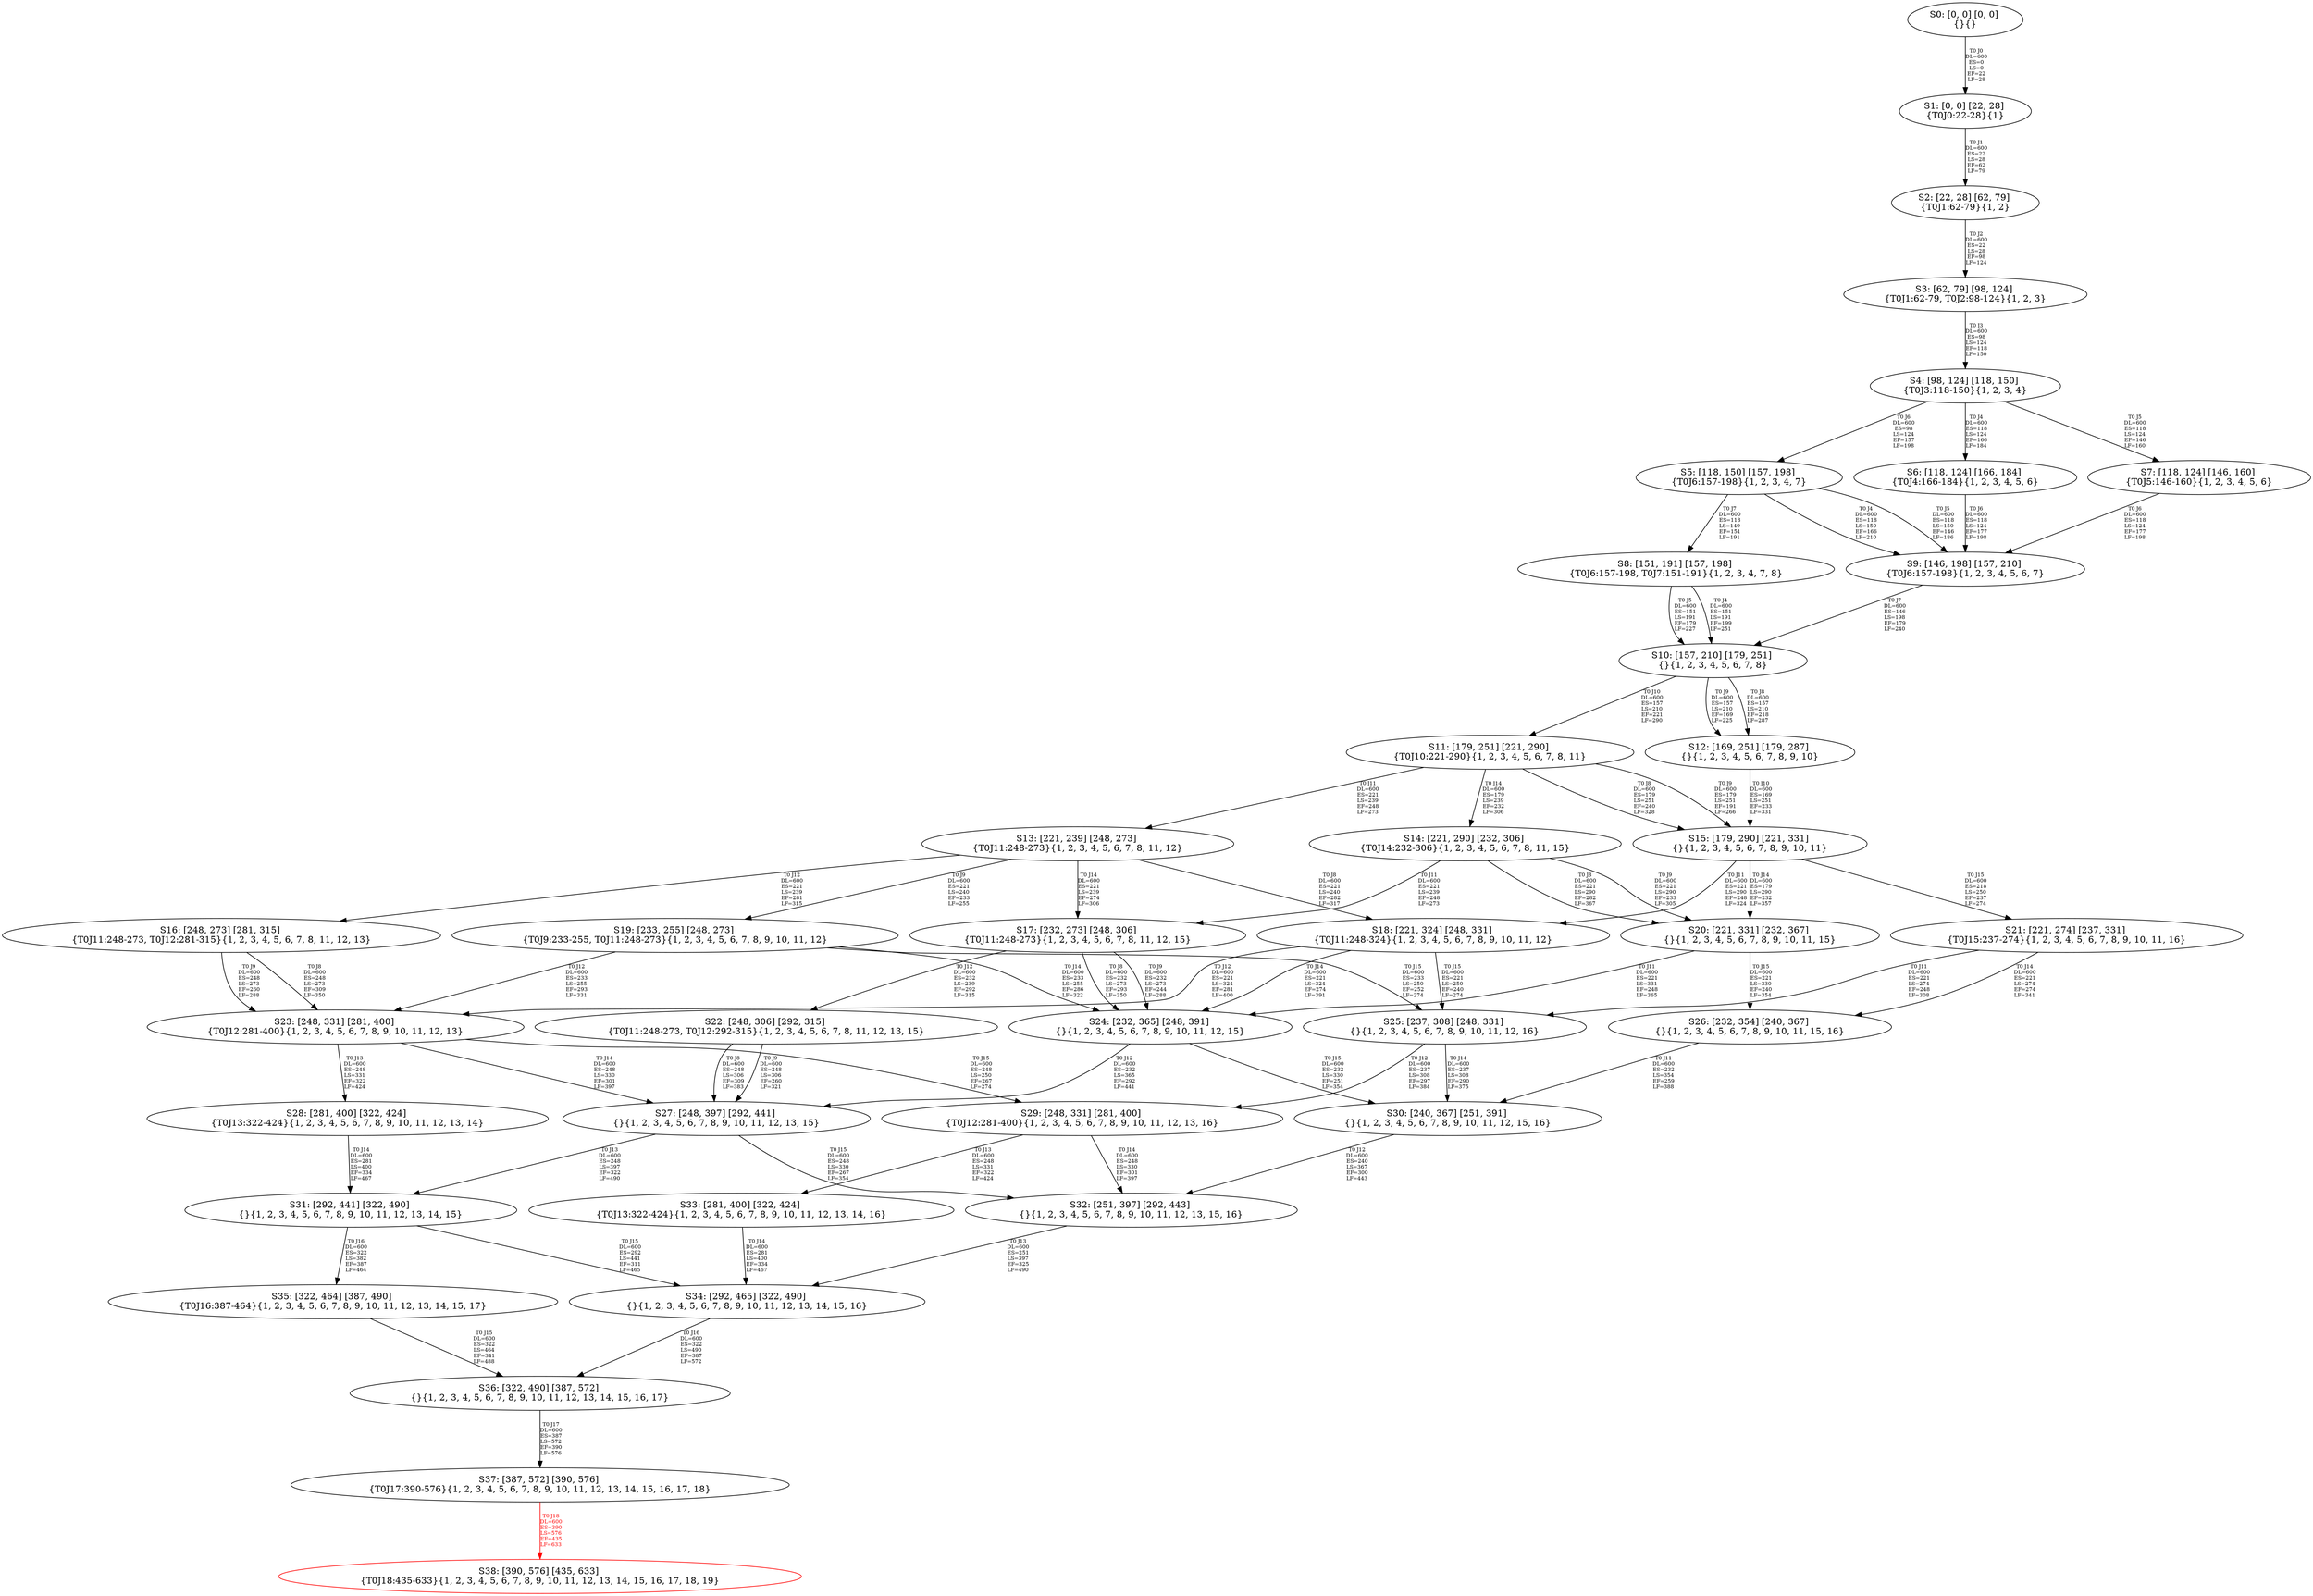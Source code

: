 digraph {
	S0[label="S0: [0, 0] [0, 0] \n{}{}"];
	S1[label="S1: [0, 0] [22, 28] \n{T0J0:22-28}{1}"];
	S2[label="S2: [22, 28] [62, 79] \n{T0J1:62-79}{1, 2}"];
	S3[label="S3: [62, 79] [98, 124] \n{T0J1:62-79, T0J2:98-124}{1, 2, 3}"];
	S4[label="S4: [98, 124] [118, 150] \n{T0J3:118-150}{1, 2, 3, 4}"];
	S5[label="S5: [118, 150] [157, 198] \n{T0J6:157-198}{1, 2, 3, 4, 7}"];
	S6[label="S6: [118, 124] [166, 184] \n{T0J4:166-184}{1, 2, 3, 4, 5, 6}"];
	S7[label="S7: [118, 124] [146, 160] \n{T0J5:146-160}{1, 2, 3, 4, 5, 6}"];
	S8[label="S8: [151, 191] [157, 198] \n{T0J6:157-198, T0J7:151-191}{1, 2, 3, 4, 7, 8}"];
	S9[label="S9: [146, 198] [157, 210] \n{T0J6:157-198}{1, 2, 3, 4, 5, 6, 7}"];
	S10[label="S10: [157, 210] [179, 251] \n{}{1, 2, 3, 4, 5, 6, 7, 8}"];
	S11[label="S11: [179, 251] [221, 290] \n{T0J10:221-290}{1, 2, 3, 4, 5, 6, 7, 8, 11}"];
	S12[label="S12: [169, 251] [179, 287] \n{}{1, 2, 3, 4, 5, 6, 7, 8, 9, 10}"];
	S13[label="S13: [221, 239] [248, 273] \n{T0J11:248-273}{1, 2, 3, 4, 5, 6, 7, 8, 11, 12}"];
	S14[label="S14: [221, 290] [232, 306] \n{T0J14:232-306}{1, 2, 3, 4, 5, 6, 7, 8, 11, 15}"];
	S15[label="S15: [179, 290] [221, 331] \n{}{1, 2, 3, 4, 5, 6, 7, 8, 9, 10, 11}"];
	S16[label="S16: [248, 273] [281, 315] \n{T0J11:248-273, T0J12:281-315}{1, 2, 3, 4, 5, 6, 7, 8, 11, 12, 13}"];
	S17[label="S17: [232, 273] [248, 306] \n{T0J11:248-273}{1, 2, 3, 4, 5, 6, 7, 8, 11, 12, 15}"];
	S18[label="S18: [221, 324] [248, 331] \n{T0J11:248-324}{1, 2, 3, 4, 5, 6, 7, 8, 9, 10, 11, 12}"];
	S19[label="S19: [233, 255] [248, 273] \n{T0J9:233-255, T0J11:248-273}{1, 2, 3, 4, 5, 6, 7, 8, 9, 10, 11, 12}"];
	S20[label="S20: [221, 331] [232, 367] \n{}{1, 2, 3, 4, 5, 6, 7, 8, 9, 10, 11, 15}"];
	S21[label="S21: [221, 274] [237, 331] \n{T0J15:237-274}{1, 2, 3, 4, 5, 6, 7, 8, 9, 10, 11, 16}"];
	S22[label="S22: [248, 306] [292, 315] \n{T0J11:248-273, T0J12:292-315}{1, 2, 3, 4, 5, 6, 7, 8, 11, 12, 13, 15}"];
	S23[label="S23: [248, 331] [281, 400] \n{T0J12:281-400}{1, 2, 3, 4, 5, 6, 7, 8, 9, 10, 11, 12, 13}"];
	S24[label="S24: [232, 365] [248, 391] \n{}{1, 2, 3, 4, 5, 6, 7, 8, 9, 10, 11, 12, 15}"];
	S25[label="S25: [237, 308] [248, 331] \n{}{1, 2, 3, 4, 5, 6, 7, 8, 9, 10, 11, 12, 16}"];
	S26[label="S26: [232, 354] [240, 367] \n{}{1, 2, 3, 4, 5, 6, 7, 8, 9, 10, 11, 15, 16}"];
	S27[label="S27: [248, 397] [292, 441] \n{}{1, 2, 3, 4, 5, 6, 7, 8, 9, 10, 11, 12, 13, 15}"];
	S28[label="S28: [281, 400] [322, 424] \n{T0J13:322-424}{1, 2, 3, 4, 5, 6, 7, 8, 9, 10, 11, 12, 13, 14}"];
	S29[label="S29: [248, 331] [281, 400] \n{T0J12:281-400}{1, 2, 3, 4, 5, 6, 7, 8, 9, 10, 11, 12, 13, 16}"];
	S30[label="S30: [240, 367] [251, 391] \n{}{1, 2, 3, 4, 5, 6, 7, 8, 9, 10, 11, 12, 15, 16}"];
	S31[label="S31: [292, 441] [322, 490] \n{}{1, 2, 3, 4, 5, 6, 7, 8, 9, 10, 11, 12, 13, 14, 15}"];
	S32[label="S32: [251, 397] [292, 443] \n{}{1, 2, 3, 4, 5, 6, 7, 8, 9, 10, 11, 12, 13, 15, 16}"];
	S33[label="S33: [281, 400] [322, 424] \n{T0J13:322-424}{1, 2, 3, 4, 5, 6, 7, 8, 9, 10, 11, 12, 13, 14, 16}"];
	S34[label="S34: [292, 465] [322, 490] \n{}{1, 2, 3, 4, 5, 6, 7, 8, 9, 10, 11, 12, 13, 14, 15, 16}"];
	S35[label="S35: [322, 464] [387, 490] \n{T0J16:387-464}{1, 2, 3, 4, 5, 6, 7, 8, 9, 10, 11, 12, 13, 14, 15, 17}"];
	S36[label="S36: [322, 490] [387, 572] \n{}{1, 2, 3, 4, 5, 6, 7, 8, 9, 10, 11, 12, 13, 14, 15, 16, 17}"];
	S37[label="S37: [387, 572] [390, 576] \n{T0J17:390-576}{1, 2, 3, 4, 5, 6, 7, 8, 9, 10, 11, 12, 13, 14, 15, 16, 17, 18}"];
	S38[label="S38: [390, 576] [435, 633] \n{T0J18:435-633}{1, 2, 3, 4, 5, 6, 7, 8, 9, 10, 11, 12, 13, 14, 15, 16, 17, 18, 19}"];
	S0 -> S1[label="T0 J0\nDL=600\nES=0\nLS=0\nEF=22\nLF=28",fontsize=8];
	S1 -> S2[label="T0 J1\nDL=600\nES=22\nLS=28\nEF=62\nLF=79",fontsize=8];
	S2 -> S3[label="T0 J2\nDL=600\nES=22\nLS=28\nEF=98\nLF=124",fontsize=8];
	S3 -> S4[label="T0 J3\nDL=600\nES=98\nLS=124\nEF=118\nLF=150",fontsize=8];
	S4 -> S6[label="T0 J4\nDL=600\nES=118\nLS=124\nEF=166\nLF=184",fontsize=8];
	S4 -> S7[label="T0 J5\nDL=600\nES=118\nLS=124\nEF=146\nLF=160",fontsize=8];
	S4 -> S5[label="T0 J6\nDL=600\nES=98\nLS=124\nEF=157\nLF=198",fontsize=8];
	S5 -> S9[label="T0 J4\nDL=600\nES=118\nLS=150\nEF=166\nLF=210",fontsize=8];
	S5 -> S9[label="T0 J5\nDL=600\nES=118\nLS=150\nEF=146\nLF=186",fontsize=8];
	S5 -> S8[label="T0 J7\nDL=600\nES=118\nLS=149\nEF=151\nLF=191",fontsize=8];
	S6 -> S9[label="T0 J6\nDL=600\nES=118\nLS=124\nEF=177\nLF=198",fontsize=8];
	S7 -> S9[label="T0 J6\nDL=600\nES=118\nLS=124\nEF=177\nLF=198",fontsize=8];
	S8 -> S10[label="T0 J4\nDL=600\nES=151\nLS=191\nEF=199\nLF=251",fontsize=8];
	S8 -> S10[label="T0 J5\nDL=600\nES=151\nLS=191\nEF=179\nLF=227",fontsize=8];
	S9 -> S10[label="T0 J7\nDL=600\nES=146\nLS=198\nEF=179\nLF=240",fontsize=8];
	S10 -> S12[label="T0 J8\nDL=600\nES=157\nLS=210\nEF=218\nLF=287",fontsize=8];
	S10 -> S12[label="T0 J9\nDL=600\nES=157\nLS=210\nEF=169\nLF=225",fontsize=8];
	S10 -> S11[label="T0 J10\nDL=600\nES=157\nLS=210\nEF=221\nLF=290",fontsize=8];
	S11 -> S15[label="T0 J8\nDL=600\nES=179\nLS=251\nEF=240\nLF=328",fontsize=8];
	S11 -> S15[label="T0 J9\nDL=600\nES=179\nLS=251\nEF=191\nLF=266",fontsize=8];
	S11 -> S13[label="T0 J11\nDL=600\nES=221\nLS=239\nEF=248\nLF=273",fontsize=8];
	S11 -> S14[label="T0 J14\nDL=600\nES=179\nLS=239\nEF=232\nLF=306",fontsize=8];
	S12 -> S15[label="T0 J10\nDL=600\nES=169\nLS=251\nEF=233\nLF=331",fontsize=8];
	S13 -> S18[label="T0 J8\nDL=600\nES=221\nLS=240\nEF=282\nLF=317",fontsize=8];
	S13 -> S19[label="T0 J9\nDL=600\nES=221\nLS=240\nEF=233\nLF=255",fontsize=8];
	S13 -> S16[label="T0 J12\nDL=600\nES=221\nLS=239\nEF=281\nLF=315",fontsize=8];
	S13 -> S17[label="T0 J14\nDL=600\nES=221\nLS=239\nEF=274\nLF=306",fontsize=8];
	S14 -> S20[label="T0 J8\nDL=600\nES=221\nLS=290\nEF=282\nLF=367",fontsize=8];
	S14 -> S20[label="T0 J9\nDL=600\nES=221\nLS=290\nEF=233\nLF=305",fontsize=8];
	S14 -> S17[label="T0 J11\nDL=600\nES=221\nLS=239\nEF=248\nLF=273",fontsize=8];
	S15 -> S18[label="T0 J11\nDL=600\nES=221\nLS=290\nEF=248\nLF=324",fontsize=8];
	S15 -> S20[label="T0 J14\nDL=600\nES=179\nLS=290\nEF=232\nLF=357",fontsize=8];
	S15 -> S21[label="T0 J15\nDL=600\nES=218\nLS=250\nEF=237\nLF=274",fontsize=8];
	S16 -> S23[label="T0 J8\nDL=600\nES=248\nLS=273\nEF=309\nLF=350",fontsize=8];
	S16 -> S23[label="T0 J9\nDL=600\nES=248\nLS=273\nEF=260\nLF=288",fontsize=8];
	S17 -> S24[label="T0 J8\nDL=600\nES=232\nLS=273\nEF=293\nLF=350",fontsize=8];
	S17 -> S24[label="T0 J9\nDL=600\nES=232\nLS=273\nEF=244\nLF=288",fontsize=8];
	S17 -> S22[label="T0 J12\nDL=600\nES=232\nLS=239\nEF=292\nLF=315",fontsize=8];
	S18 -> S23[label="T0 J12\nDL=600\nES=221\nLS=324\nEF=281\nLF=400",fontsize=8];
	S18 -> S24[label="T0 J14\nDL=600\nES=221\nLS=324\nEF=274\nLF=391",fontsize=8];
	S18 -> S25[label="T0 J15\nDL=600\nES=221\nLS=250\nEF=240\nLF=274",fontsize=8];
	S19 -> S23[label="T0 J12\nDL=600\nES=233\nLS=255\nEF=293\nLF=331",fontsize=8];
	S19 -> S24[label="T0 J14\nDL=600\nES=233\nLS=255\nEF=286\nLF=322",fontsize=8];
	S19 -> S25[label="T0 J15\nDL=600\nES=233\nLS=250\nEF=252\nLF=274",fontsize=8];
	S20 -> S24[label="T0 J11\nDL=600\nES=221\nLS=331\nEF=248\nLF=365",fontsize=8];
	S20 -> S26[label="T0 J15\nDL=600\nES=221\nLS=330\nEF=240\nLF=354",fontsize=8];
	S21 -> S25[label="T0 J11\nDL=600\nES=221\nLS=274\nEF=248\nLF=308",fontsize=8];
	S21 -> S26[label="T0 J14\nDL=600\nES=221\nLS=274\nEF=274\nLF=341",fontsize=8];
	S22 -> S27[label="T0 J8\nDL=600\nES=248\nLS=306\nEF=309\nLF=383",fontsize=8];
	S22 -> S27[label="T0 J9\nDL=600\nES=248\nLS=306\nEF=260\nLF=321",fontsize=8];
	S23 -> S28[label="T0 J13\nDL=600\nES=248\nLS=331\nEF=322\nLF=424",fontsize=8];
	S23 -> S27[label="T0 J14\nDL=600\nES=248\nLS=330\nEF=301\nLF=397",fontsize=8];
	S23 -> S29[label="T0 J15\nDL=600\nES=248\nLS=250\nEF=267\nLF=274",fontsize=8];
	S24 -> S27[label="T0 J12\nDL=600\nES=232\nLS=365\nEF=292\nLF=441",fontsize=8];
	S24 -> S30[label="T0 J15\nDL=600\nES=232\nLS=330\nEF=251\nLF=354",fontsize=8];
	S25 -> S29[label="T0 J12\nDL=600\nES=237\nLS=308\nEF=297\nLF=384",fontsize=8];
	S25 -> S30[label="T0 J14\nDL=600\nES=237\nLS=308\nEF=290\nLF=375",fontsize=8];
	S26 -> S30[label="T0 J11\nDL=600\nES=232\nLS=354\nEF=259\nLF=388",fontsize=8];
	S27 -> S31[label="T0 J13\nDL=600\nES=248\nLS=397\nEF=322\nLF=490",fontsize=8];
	S27 -> S32[label="T0 J15\nDL=600\nES=248\nLS=330\nEF=267\nLF=354",fontsize=8];
	S28 -> S31[label="T0 J14\nDL=600\nES=281\nLS=400\nEF=334\nLF=467",fontsize=8];
	S29 -> S33[label="T0 J13\nDL=600\nES=248\nLS=331\nEF=322\nLF=424",fontsize=8];
	S29 -> S32[label="T0 J14\nDL=600\nES=248\nLS=330\nEF=301\nLF=397",fontsize=8];
	S30 -> S32[label="T0 J12\nDL=600\nES=240\nLS=367\nEF=300\nLF=443",fontsize=8];
	S31 -> S34[label="T0 J15\nDL=600\nES=292\nLS=441\nEF=311\nLF=465",fontsize=8];
	S31 -> S35[label="T0 J16\nDL=600\nES=322\nLS=382\nEF=387\nLF=464",fontsize=8];
	S32 -> S34[label="T0 J13\nDL=600\nES=251\nLS=397\nEF=325\nLF=490",fontsize=8];
	S33 -> S34[label="T0 J14\nDL=600\nES=281\nLS=400\nEF=334\nLF=467",fontsize=8];
	S34 -> S36[label="T0 J16\nDL=600\nES=322\nLS=490\nEF=387\nLF=572",fontsize=8];
	S35 -> S36[label="T0 J15\nDL=600\nES=322\nLS=464\nEF=341\nLF=488",fontsize=8];
	S36 -> S37[label="T0 J17\nDL=600\nES=387\nLS=572\nEF=390\nLF=576",fontsize=8];
	S37 -> S38[label="T0 J18\nDL=600\nES=390\nLS=576\nEF=435\nLF=633",color=Red,fontcolor=Red,fontsize=8];
S38[color=Red];
}
